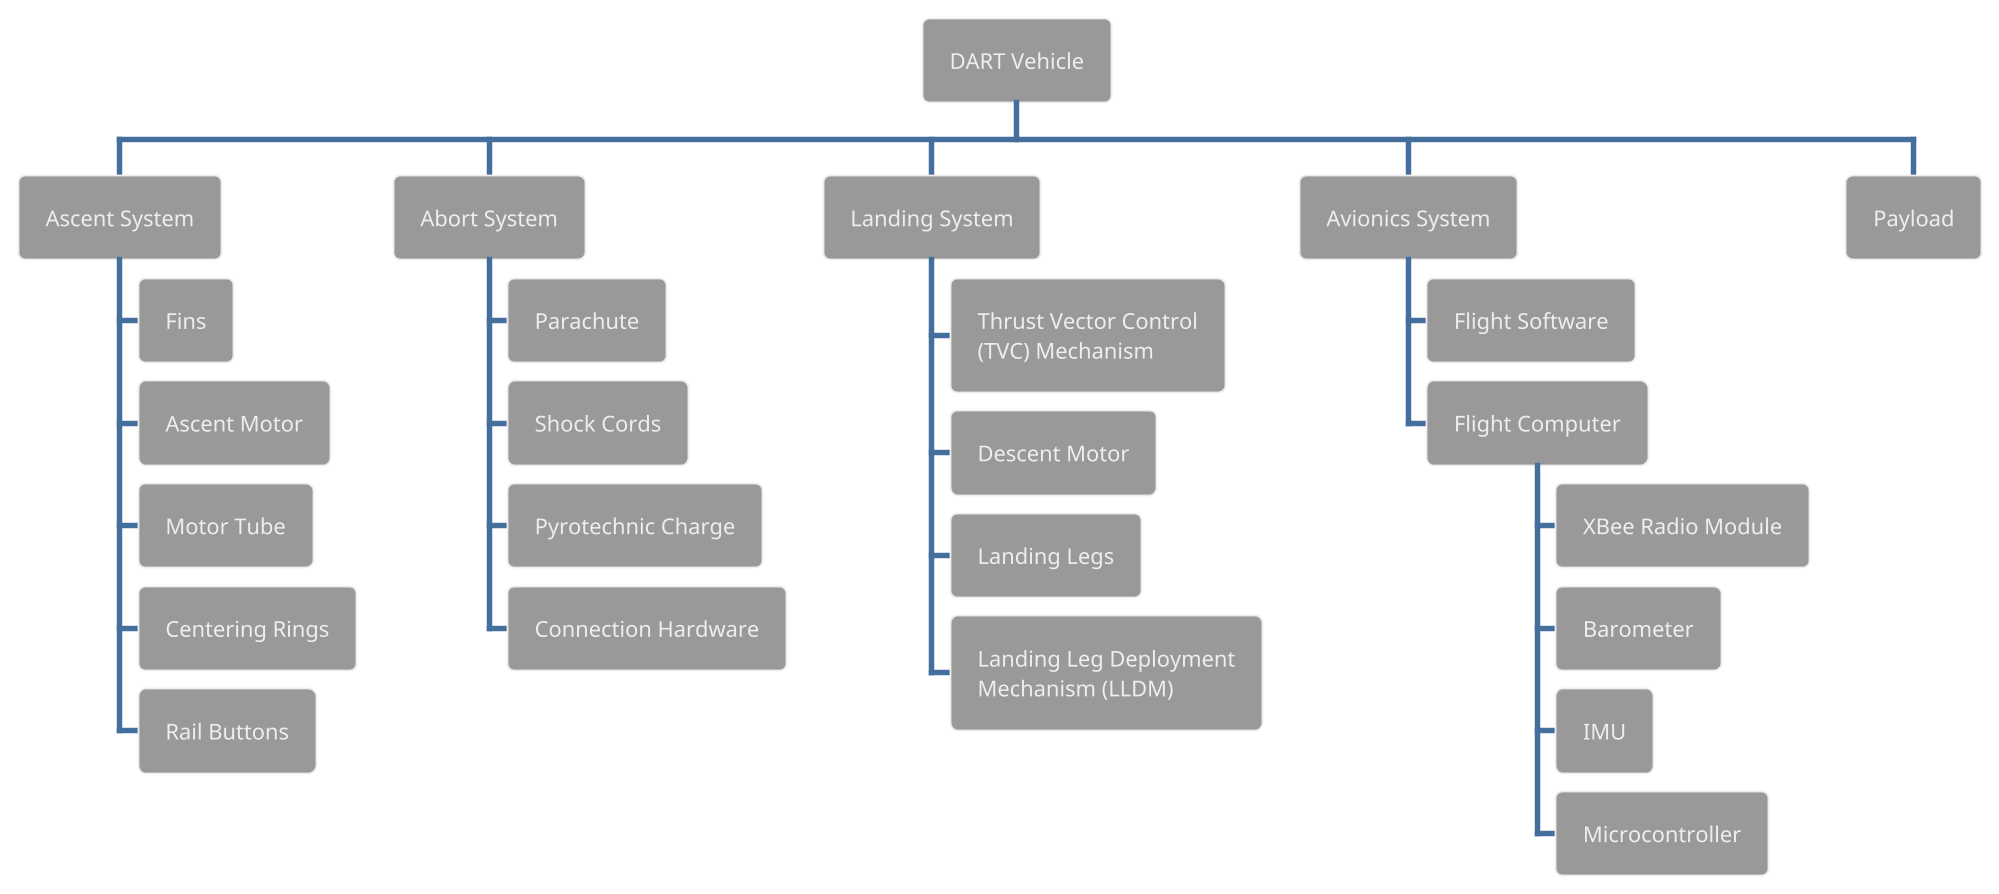 @startwbs system_hierarchy
scale 1920*1080
!theme spacelab

* DART Vehicle

** Ascent System
*** Fins
*** Ascent Motor
*** Motor Tube
*** Centering Rings
*** Rail Buttons

** Abort System
*** Parachute
*** Shock Cords
*** Pyrotechnic Charge
*** Connection Hardware

** Landing System
***:Thrust Vector Control
(TVC) Mechanism;
*** Descent Motor
*** Landing Legs
***:Landing Leg Deployment
Mechanism (LLDM);

** Avionics System
*** Flight Software
*** Flight Computer
**** XBee Radio Module
**** Barometer
**** IMU
**** Microcontroller

** Payload
@endwbs